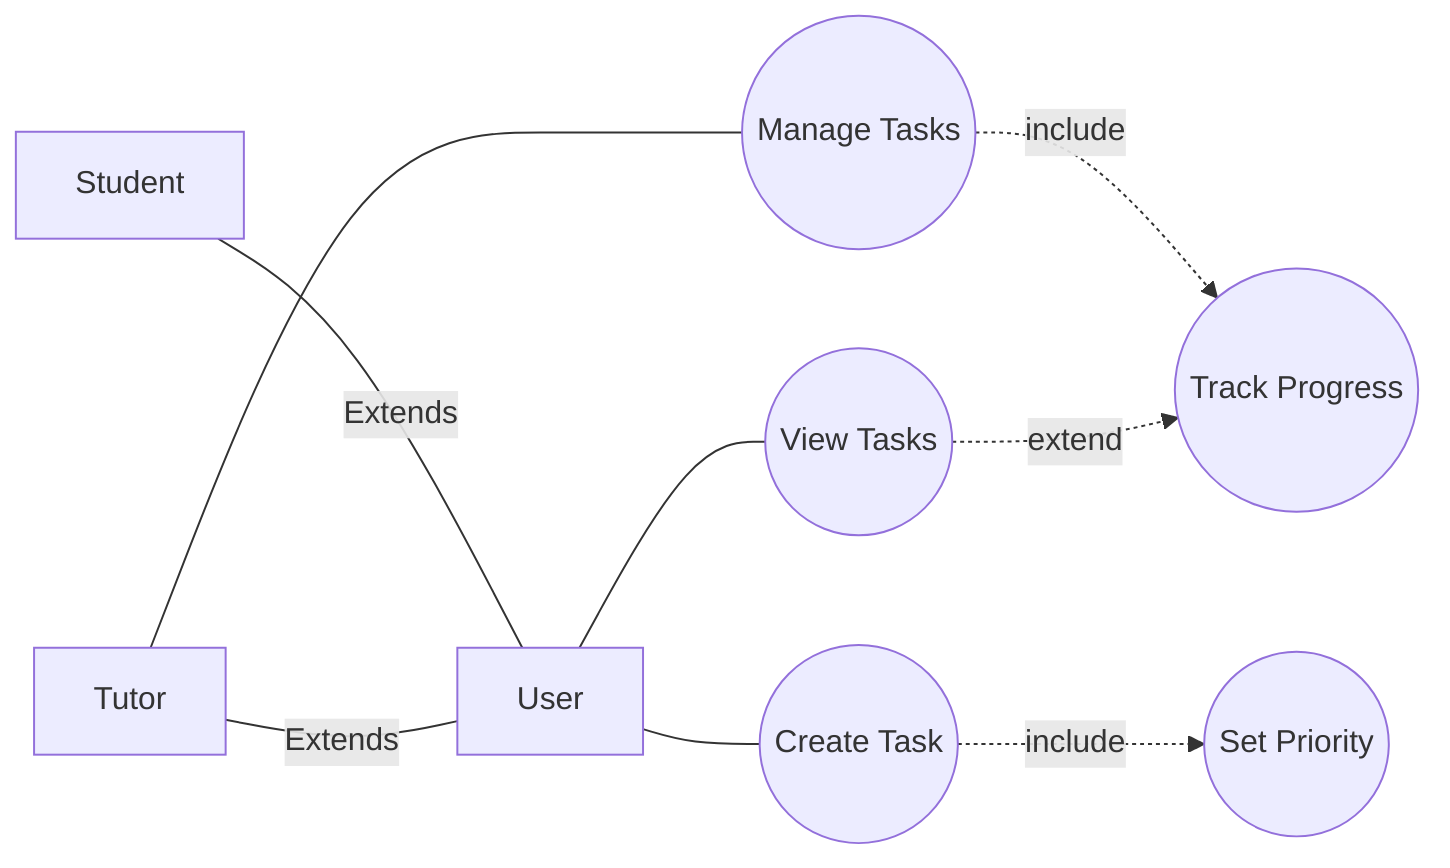 graph LR
    %% Actors
    User[User]
    Student[Student]
    Tutor[Tutor]
    
    %% Use Cases
    viewTasks((View Tasks))
    createTask((Create Task))
    manageTasks((Manage Tasks))
    trackProgress((Track Progress))
    setPriority((Set Priority))
    
    %% Inheritance relationships for actors
    Student ---|Extends| User
    Tutor ---|Extends| User
    
    %% Actor-Use Case relationships
    User --- viewTasks
    User --- createTask
    Tutor --- manageTasks
    
    %% Use Case relationships
    createTask -.->|include| setPriority
    manageTasks -.->|include| trackProgress
    viewTasks -.->|extend| trackProgress